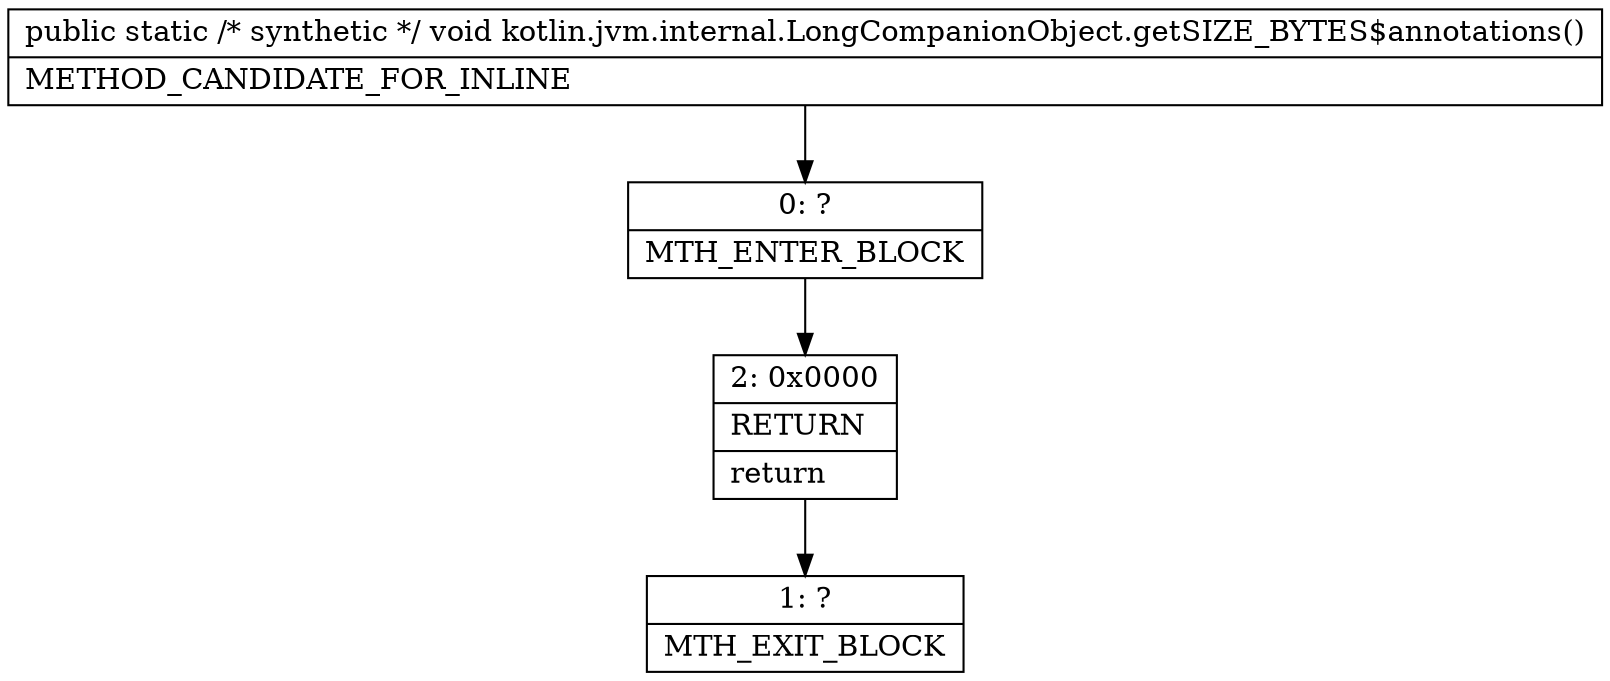 digraph "CFG forkotlin.jvm.internal.LongCompanionObject.getSIZE_BYTES$annotations()V" {
Node_0 [shape=record,label="{0\:\ ?|MTH_ENTER_BLOCK\l}"];
Node_2 [shape=record,label="{2\:\ 0x0000|RETURN\l|return\l}"];
Node_1 [shape=record,label="{1\:\ ?|MTH_EXIT_BLOCK\l}"];
MethodNode[shape=record,label="{public static \/* synthetic *\/ void kotlin.jvm.internal.LongCompanionObject.getSIZE_BYTES$annotations()  | METHOD_CANDIDATE_FOR_INLINE\l}"];
MethodNode -> Node_0;Node_0 -> Node_2;
Node_2 -> Node_1;
}

